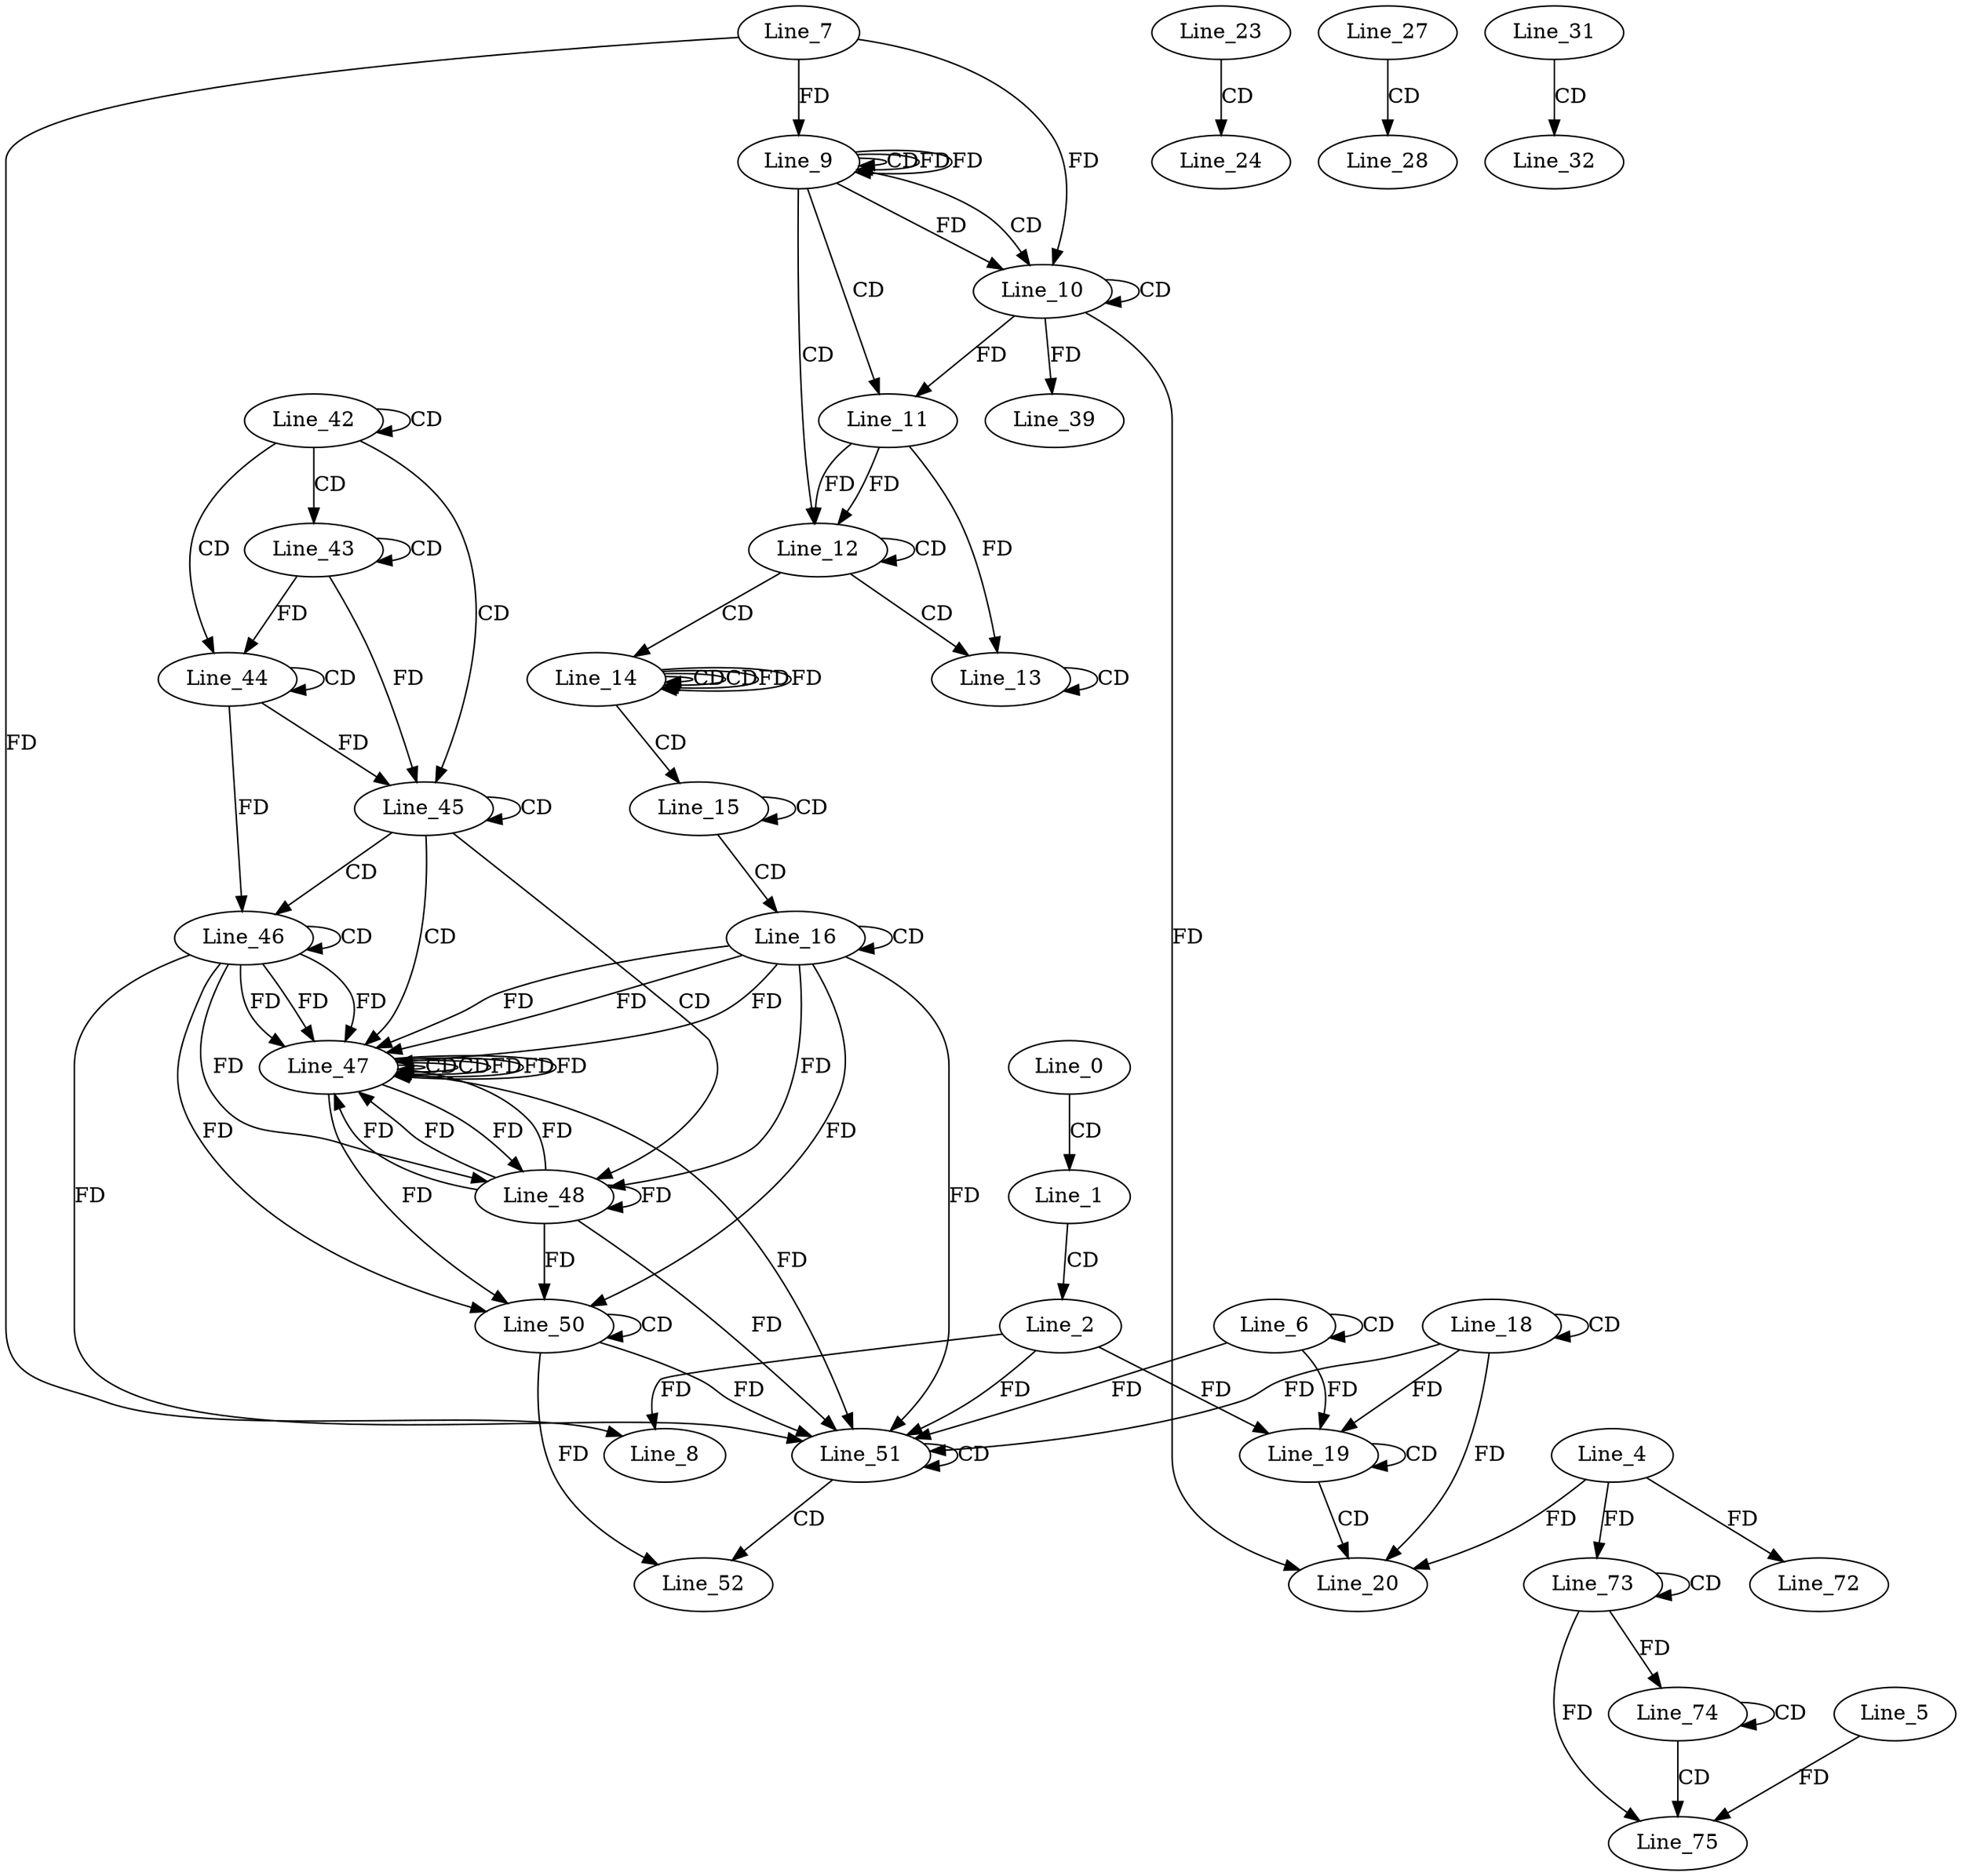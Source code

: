 digraph G {
  Line_0;
  Line_1;
  Line_2;
  Line_6;
  Line_6;
  Line_7;
  Line_8;
  Line_9;
  Line_9;
  Line_9;
  Line_9;
  Line_10;
  Line_10;
  Line_11;
  Line_11;
  Line_12;
  Line_12;
  Line_13;
  Line_13;
  Line_14;
  Line_14;
  Line_14;
  Line_15;
  Line_15;
  Line_16;
  Line_16;
  Line_18;
  Line_18;
  Line_19;
  Line_19;
  Line_19;
  Line_19;
  Line_20;
  Line_4;
  Line_23;
  Line_24;
  Line_27;
  Line_28;
  Line_31;
  Line_32;
  Line_39;
  Line_42;
  Line_42;
  Line_43;
  Line_43;
  Line_44;
  Line_44;
  Line_45;
  Line_45;
  Line_45;
  Line_45;
  Line_46;
  Line_46;
  Line_46;
  Line_47;
  Line_47;
  Line_47;
  Line_47;
  Line_48;
  Line_48;
  Line_50;
  Line_50;
  Line_51;
  Line_51;
  Line_51;
  Line_51;
  Line_52;
  Line_72;
  Line_73;
  Line_73;
  Line_73;
  Line_74;
  Line_74;
  Line_75;
  Line_5;
  Line_75;
  Line_0 -> Line_1 [ label="CD" ];
  Line_1 -> Line_2 [ label="CD" ];
  Line_6 -> Line_6 [ label="CD" ];
  Line_7 -> Line_8 [ label="FD" ];
  Line_2 -> Line_8 [ label="FD" ];
  Line_9 -> Line_9 [ label="CD" ];
  Line_7 -> Line_9 [ label="FD" ];
  Line_9 -> Line_9 [ label="FD" ];
  Line_9 -> Line_10 [ label="CD" ];
  Line_10 -> Line_10 [ label="CD" ];
  Line_7 -> Line_10 [ label="FD" ];
  Line_9 -> Line_10 [ label="FD" ];
  Line_9 -> Line_11 [ label="CD" ];
  Line_10 -> Line_11 [ label="FD" ];
  Line_9 -> Line_12 [ label="CD" ];
  Line_11 -> Line_12 [ label="FD" ];
  Line_12 -> Line_12 [ label="CD" ];
  Line_11 -> Line_12 [ label="FD" ];
  Line_12 -> Line_13 [ label="CD" ];
  Line_13 -> Line_13 [ label="CD" ];
  Line_11 -> Line_13 [ label="FD" ];
  Line_12 -> Line_14 [ label="CD" ];
  Line_14 -> Line_14 [ label="CD" ];
  Line_14 -> Line_14 [ label="CD" ];
  Line_14 -> Line_14 [ label="FD" ];
  Line_14 -> Line_15 [ label="CD" ];
  Line_15 -> Line_15 [ label="CD" ];
  Line_15 -> Line_16 [ label="CD" ];
  Line_16 -> Line_16 [ label="CD" ];
  Line_18 -> Line_18 [ label="CD" ];
  Line_2 -> Line_19 [ label="FD" ];
  Line_18 -> Line_19 [ label="FD" ];
  Line_19 -> Line_19 [ label="CD" ];
  Line_6 -> Line_19 [ label="FD" ];
  Line_19 -> Line_20 [ label="CD" ];
  Line_4 -> Line_20 [ label="FD" ];
  Line_18 -> Line_20 [ label="FD" ];
  Line_10 -> Line_20 [ label="FD" ];
  Line_23 -> Line_24 [ label="CD" ];
  Line_27 -> Line_28 [ label="CD" ];
  Line_31 -> Line_32 [ label="CD" ];
  Line_10 -> Line_39 [ label="FD" ];
  Line_42 -> Line_42 [ label="CD" ];
  Line_42 -> Line_43 [ label="CD" ];
  Line_43 -> Line_43 [ label="CD" ];
  Line_42 -> Line_44 [ label="CD" ];
  Line_44 -> Line_44 [ label="CD" ];
  Line_43 -> Line_44 [ label="FD" ];
  Line_42 -> Line_45 [ label="CD" ];
  Line_45 -> Line_45 [ label="CD" ];
  Line_43 -> Line_45 [ label="FD" ];
  Line_44 -> Line_45 [ label="FD" ];
  Line_45 -> Line_46 [ label="CD" ];
  Line_46 -> Line_46 [ label="CD" ];
  Line_44 -> Line_46 [ label="FD" ];
  Line_45 -> Line_47 [ label="CD" ];
  Line_46 -> Line_47 [ label="FD" ];
  Line_16 -> Line_47 [ label="FD" ];
  Line_47 -> Line_47 [ label="CD" ];
  Line_46 -> Line_47 [ label="FD" ];
  Line_16 -> Line_47 [ label="FD" ];
  Line_47 -> Line_47 [ label="CD" ];
  Line_46 -> Line_47 [ label="FD" ];
  Line_47 -> Line_47 [ label="FD" ];
  Line_16 -> Line_47 [ label="FD" ];
  Line_45 -> Line_48 [ label="CD" ];
  Line_46 -> Line_48 [ label="FD" ];
  Line_47 -> Line_48 [ label="FD" ];
  Line_48 -> Line_48 [ label="FD" ];
  Line_16 -> Line_48 [ label="FD" ];
  Line_50 -> Line_50 [ label="CD" ];
  Line_46 -> Line_50 [ label="FD" ];
  Line_47 -> Line_50 [ label="FD" ];
  Line_48 -> Line_50 [ label="FD" ];
  Line_16 -> Line_50 [ label="FD" ];
  Line_2 -> Line_51 [ label="FD" ];
  Line_50 -> Line_51 [ label="FD" ];
  Line_18 -> Line_51 [ label="FD" ];
  Line_51 -> Line_51 [ label="CD" ];
  Line_6 -> Line_51 [ label="FD" ];
  Line_46 -> Line_51 [ label="FD" ];
  Line_47 -> Line_51 [ label="FD" ];
  Line_48 -> Line_51 [ label="FD" ];
  Line_16 -> Line_51 [ label="FD" ];
  Line_51 -> Line_52 [ label="CD" ];
  Line_50 -> Line_52 [ label="FD" ];
  Line_4 -> Line_72 [ label="FD" ];
  Line_73 -> Line_73 [ label="CD" ];
  Line_4 -> Line_73 [ label="FD" ];
  Line_74 -> Line_74 [ label="CD" ];
  Line_73 -> Line_74 [ label="FD" ];
  Line_74 -> Line_75 [ label="CD" ];
  Line_5 -> Line_75 [ label="FD" ];
  Line_73 -> Line_75 [ label="FD" ];
  Line_9 -> Line_9 [ label="FD" ];
  Line_14 -> Line_14 [ label="FD" ];
  Line_47 -> Line_47 [ label="FD" ];
  Line_48 -> Line_47 [ label="FD" ];
  Line_47 -> Line_47 [ label="FD" ];
  Line_48 -> Line_47 [ label="FD" ];
  Line_48 -> Line_47 [ label="FD" ];
}
